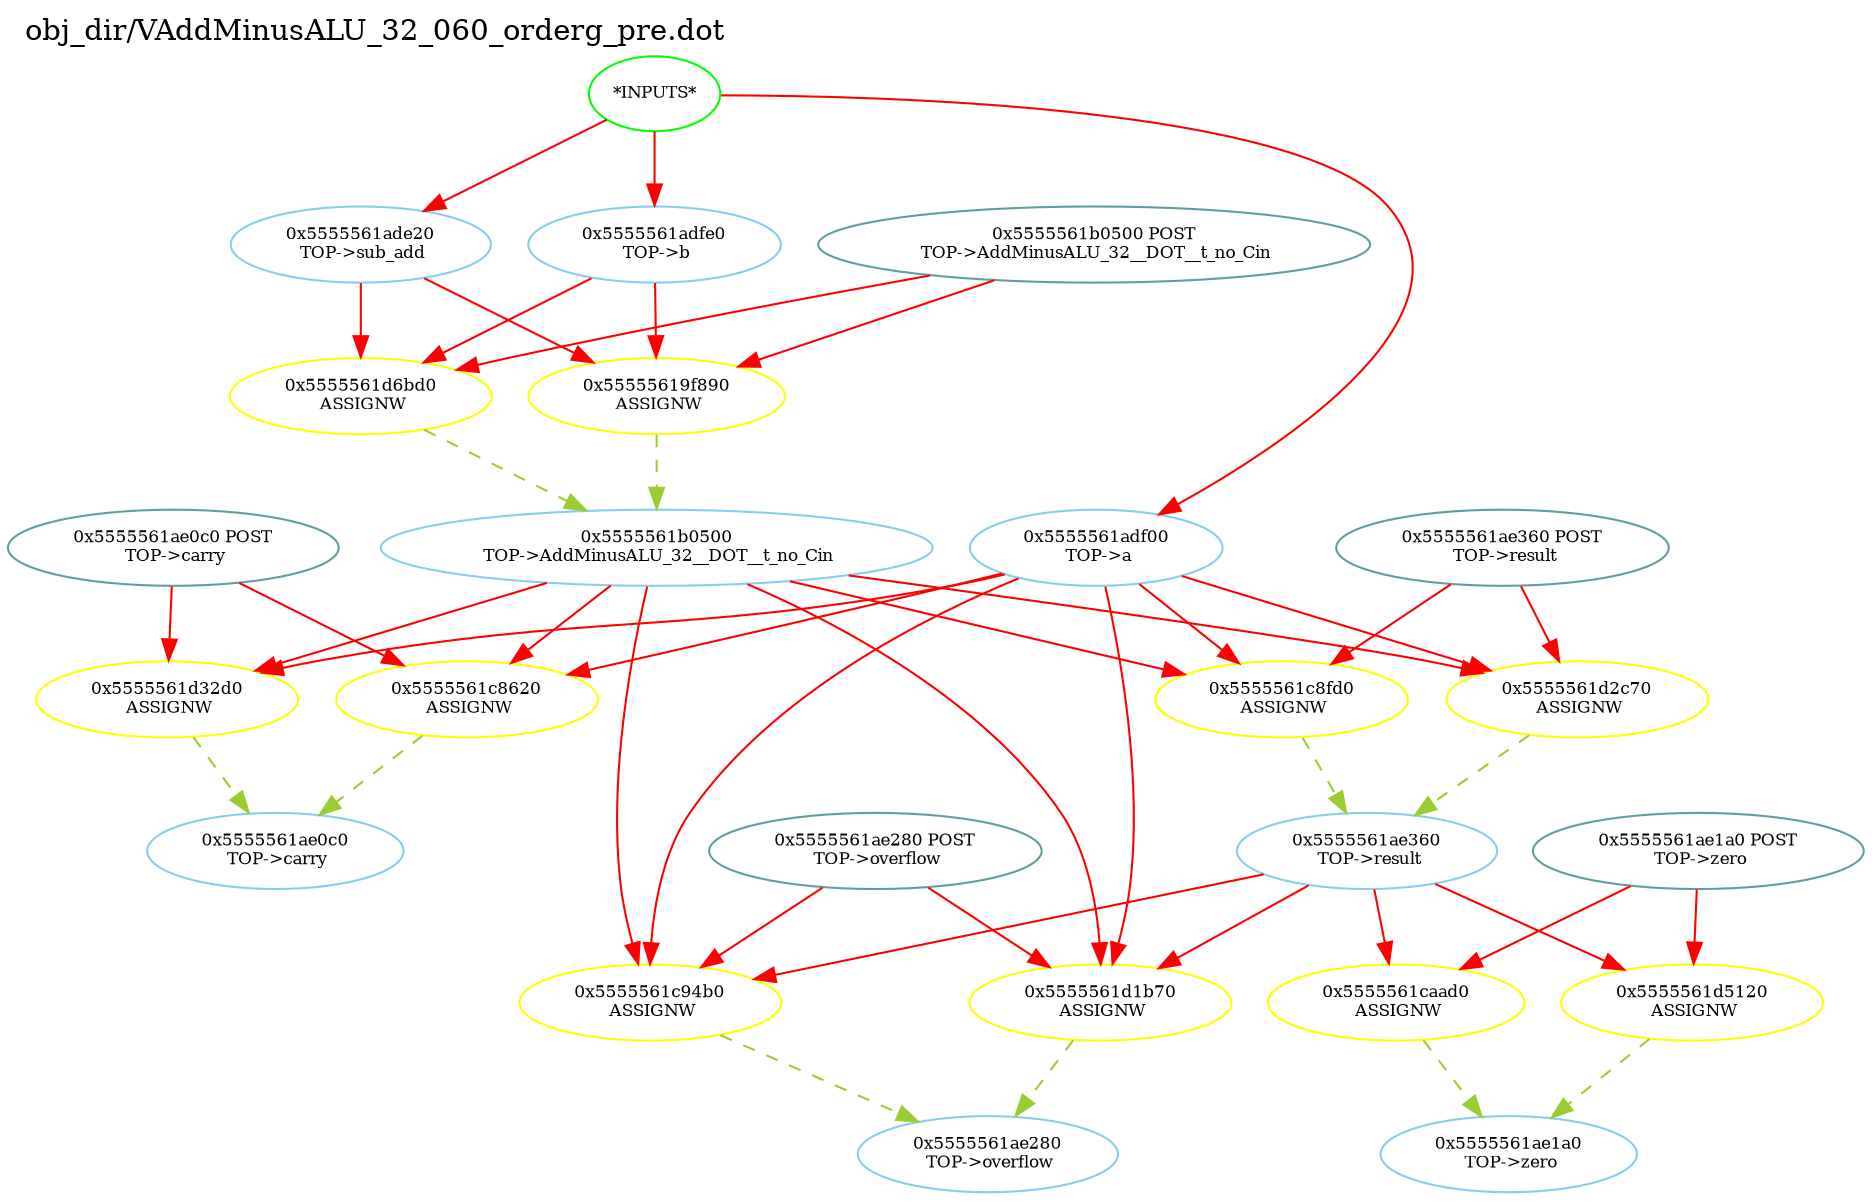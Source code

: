 digraph v3graph {
	graph	[label="obj_dir/VAddMinusALU_32_060_orderg_pre.dot",
		 labelloc=t, labeljust=l,
		 //size="7.5,10",
		 rankdir=TB];
	n0	[fontsize=8 label="*INPUTS*", color=green];
	n0x5555561adc60_1	[fontsize=8 label="0x5555561ade20\n TOP->sub_add", color=skyblue];
	n0x5555561adc60_2	[fontsize=8 label="0x5555561adf00\n TOP->a", color=skyblue];
	n0x5555561adc60_3	[fontsize=8 label="0x5555561adfe0\n TOP->b", color=skyblue];
	n0x5555561adc60_4	[fontsize=8 label="0x55555619f890\n ASSIGNW", color=yellow];
	n0x5555561adc60_5	[fontsize=8 label="0x5555561b0500\n TOP->AddMinusALU_32__DOT__t_no_Cin", color=skyblue];
	n0x5555561adc60_6	[fontsize=8 label="0x5555561b0500 POST\n TOP->AddMinusALU_32__DOT__t_no_Cin", color=CadetBlue];
	n0x5555561adc60_7	[fontsize=8 label="0x5555561c8620\n ASSIGNW", color=yellow];
	n0x5555561adc60_8	[fontsize=8 label="0x5555561ae0c0\n TOP->carry", color=skyblue];
	n0x5555561adc60_9	[fontsize=8 label="0x5555561ae0c0 POST\n TOP->carry", color=CadetBlue];
	n0x5555561adc60_10	[fontsize=8 label="0x5555561c8fd0\n ASSIGNW", color=yellow];
	n0x5555561adc60_11	[fontsize=8 label="0x5555561ae360\n TOP->result", color=skyblue];
	n0x5555561adc60_12	[fontsize=8 label="0x5555561ae360 POST\n TOP->result", color=CadetBlue];
	n0x5555561adc60_13	[fontsize=8 label="0x5555561c94b0\n ASSIGNW", color=yellow];
	n0x5555561adc60_14	[fontsize=8 label="0x5555561ae280\n TOP->overflow", color=skyblue];
	n0x5555561adc60_15	[fontsize=8 label="0x5555561ae280 POST\n TOP->overflow", color=CadetBlue];
	n0x5555561adc60_16	[fontsize=8 label="0x5555561caad0\n ASSIGNW", color=yellow];
	n0x5555561adc60_17	[fontsize=8 label="0x5555561ae1a0\n TOP->zero", color=skyblue];
	n0x5555561adc60_18	[fontsize=8 label="0x5555561ae1a0 POST\n TOP->zero", color=CadetBlue];
	n0x5555561adc60_19	[fontsize=8 label="0x5555561d6bd0\n ASSIGNW", color=yellow];
	n0x5555561adc60_20	[fontsize=8 label="0x5555561d32d0\n ASSIGNW", color=yellow];
	n0x5555561adc60_21	[fontsize=8 label="0x5555561d2c70\n ASSIGNW", color=yellow];
	n0x5555561adc60_22	[fontsize=8 label="0x5555561d1b70\n ASSIGNW", color=yellow];
	n0x5555561adc60_23	[fontsize=8 label="0x5555561d5120\n ASSIGNW", color=yellow];
	n0 -> n0x5555561adc60_1 [fontsize=8 label="" weight=1 color=red];
	n0 -> n0x5555561adc60_2 [fontsize=8 label="" weight=1 color=red];
	n0 -> n0x5555561adc60_3 [fontsize=8 label="" weight=1 color=red];
	n0x5555561adc60_1 -> n0x5555561adc60_4 [fontsize=8 label="" weight=8 color=red];
	n0x5555561adc60_1 -> n0x5555561adc60_19 [fontsize=8 label="" weight=8 color=red];
	n0x5555561adc60_2 -> n0x5555561adc60_7 [fontsize=8 label="" weight=8 color=red];
	n0x5555561adc60_2 -> n0x5555561adc60_10 [fontsize=8 label="" weight=8 color=red];
	n0x5555561adc60_2 -> n0x5555561adc60_13 [fontsize=8 label="" weight=8 color=red];
	n0x5555561adc60_2 -> n0x5555561adc60_20 [fontsize=8 label="" weight=8 color=red];
	n0x5555561adc60_2 -> n0x5555561adc60_21 [fontsize=8 label="" weight=8 color=red];
	n0x5555561adc60_2 -> n0x5555561adc60_22 [fontsize=8 label="" weight=8 color=red];
	n0x5555561adc60_3 -> n0x5555561adc60_4 [fontsize=8 label="" weight=8 color=red];
	n0x5555561adc60_3 -> n0x5555561adc60_19 [fontsize=8 label="" weight=8 color=red];
	n0x5555561adc60_4 -> n0x5555561adc60_5 [fontsize=8 label="" weight=1 color=yellowGreen style=dashed];
	n0x5555561adc60_5 -> n0x5555561adc60_7 [fontsize=8 label="" weight=8 color=red];
	n0x5555561adc60_5 -> n0x5555561adc60_10 [fontsize=8 label="" weight=8 color=red];
	n0x5555561adc60_5 -> n0x5555561adc60_13 [fontsize=8 label="" weight=8 color=red];
	n0x5555561adc60_5 -> n0x5555561adc60_20 [fontsize=8 label="" weight=8 color=red];
	n0x5555561adc60_5 -> n0x5555561adc60_21 [fontsize=8 label="" weight=8 color=red];
	n0x5555561adc60_5 -> n0x5555561adc60_22 [fontsize=8 label="" weight=8 color=red];
	n0x5555561adc60_6 -> n0x5555561adc60_4 [fontsize=8 label="" weight=2 color=red];
	n0x5555561adc60_6 -> n0x5555561adc60_19 [fontsize=8 label="" weight=2 color=red];
	n0x5555561adc60_7 -> n0x5555561adc60_8 [fontsize=8 label="" weight=1 color=yellowGreen style=dashed];
	n0x5555561adc60_9 -> n0x5555561adc60_7 [fontsize=8 label="" weight=2 color=red];
	n0x5555561adc60_9 -> n0x5555561adc60_20 [fontsize=8 label="" weight=2 color=red];
	n0x5555561adc60_10 -> n0x5555561adc60_11 [fontsize=8 label="" weight=1 color=yellowGreen style=dashed];
	n0x5555561adc60_11 -> n0x5555561adc60_13 [fontsize=8 label="" weight=8 color=red];
	n0x5555561adc60_11 -> n0x5555561adc60_16 [fontsize=8 label="" weight=8 color=red];
	n0x5555561adc60_11 -> n0x5555561adc60_22 [fontsize=8 label="" weight=8 color=red];
	n0x5555561adc60_11 -> n0x5555561adc60_23 [fontsize=8 label="" weight=8 color=red];
	n0x5555561adc60_12 -> n0x5555561adc60_10 [fontsize=8 label="" weight=2 color=red];
	n0x5555561adc60_12 -> n0x5555561adc60_21 [fontsize=8 label="" weight=2 color=red];
	n0x5555561adc60_13 -> n0x5555561adc60_14 [fontsize=8 label="" weight=1 color=yellowGreen style=dashed];
	n0x5555561adc60_15 -> n0x5555561adc60_13 [fontsize=8 label="" weight=2 color=red];
	n0x5555561adc60_15 -> n0x5555561adc60_22 [fontsize=8 label="" weight=2 color=red];
	n0x5555561adc60_16 -> n0x5555561adc60_17 [fontsize=8 label="" weight=1 color=yellowGreen style=dashed];
	n0x5555561adc60_18 -> n0x5555561adc60_16 [fontsize=8 label="" weight=2 color=red];
	n0x5555561adc60_18 -> n0x5555561adc60_23 [fontsize=8 label="" weight=2 color=red];
	n0x5555561adc60_19 -> n0x5555561adc60_5 [fontsize=8 label="" weight=1 color=yellowGreen style=dashed];
	n0x5555561adc60_20 -> n0x5555561adc60_8 [fontsize=8 label="" weight=1 color=yellowGreen style=dashed];
	n0x5555561adc60_21 -> n0x5555561adc60_11 [fontsize=8 label="" weight=1 color=yellowGreen style=dashed];
	n0x5555561adc60_22 -> n0x5555561adc60_14 [fontsize=8 label="" weight=1 color=yellowGreen style=dashed];
	n0x5555561adc60_23 -> n0x5555561adc60_17 [fontsize=8 label="" weight=1 color=yellowGreen style=dashed];
}
